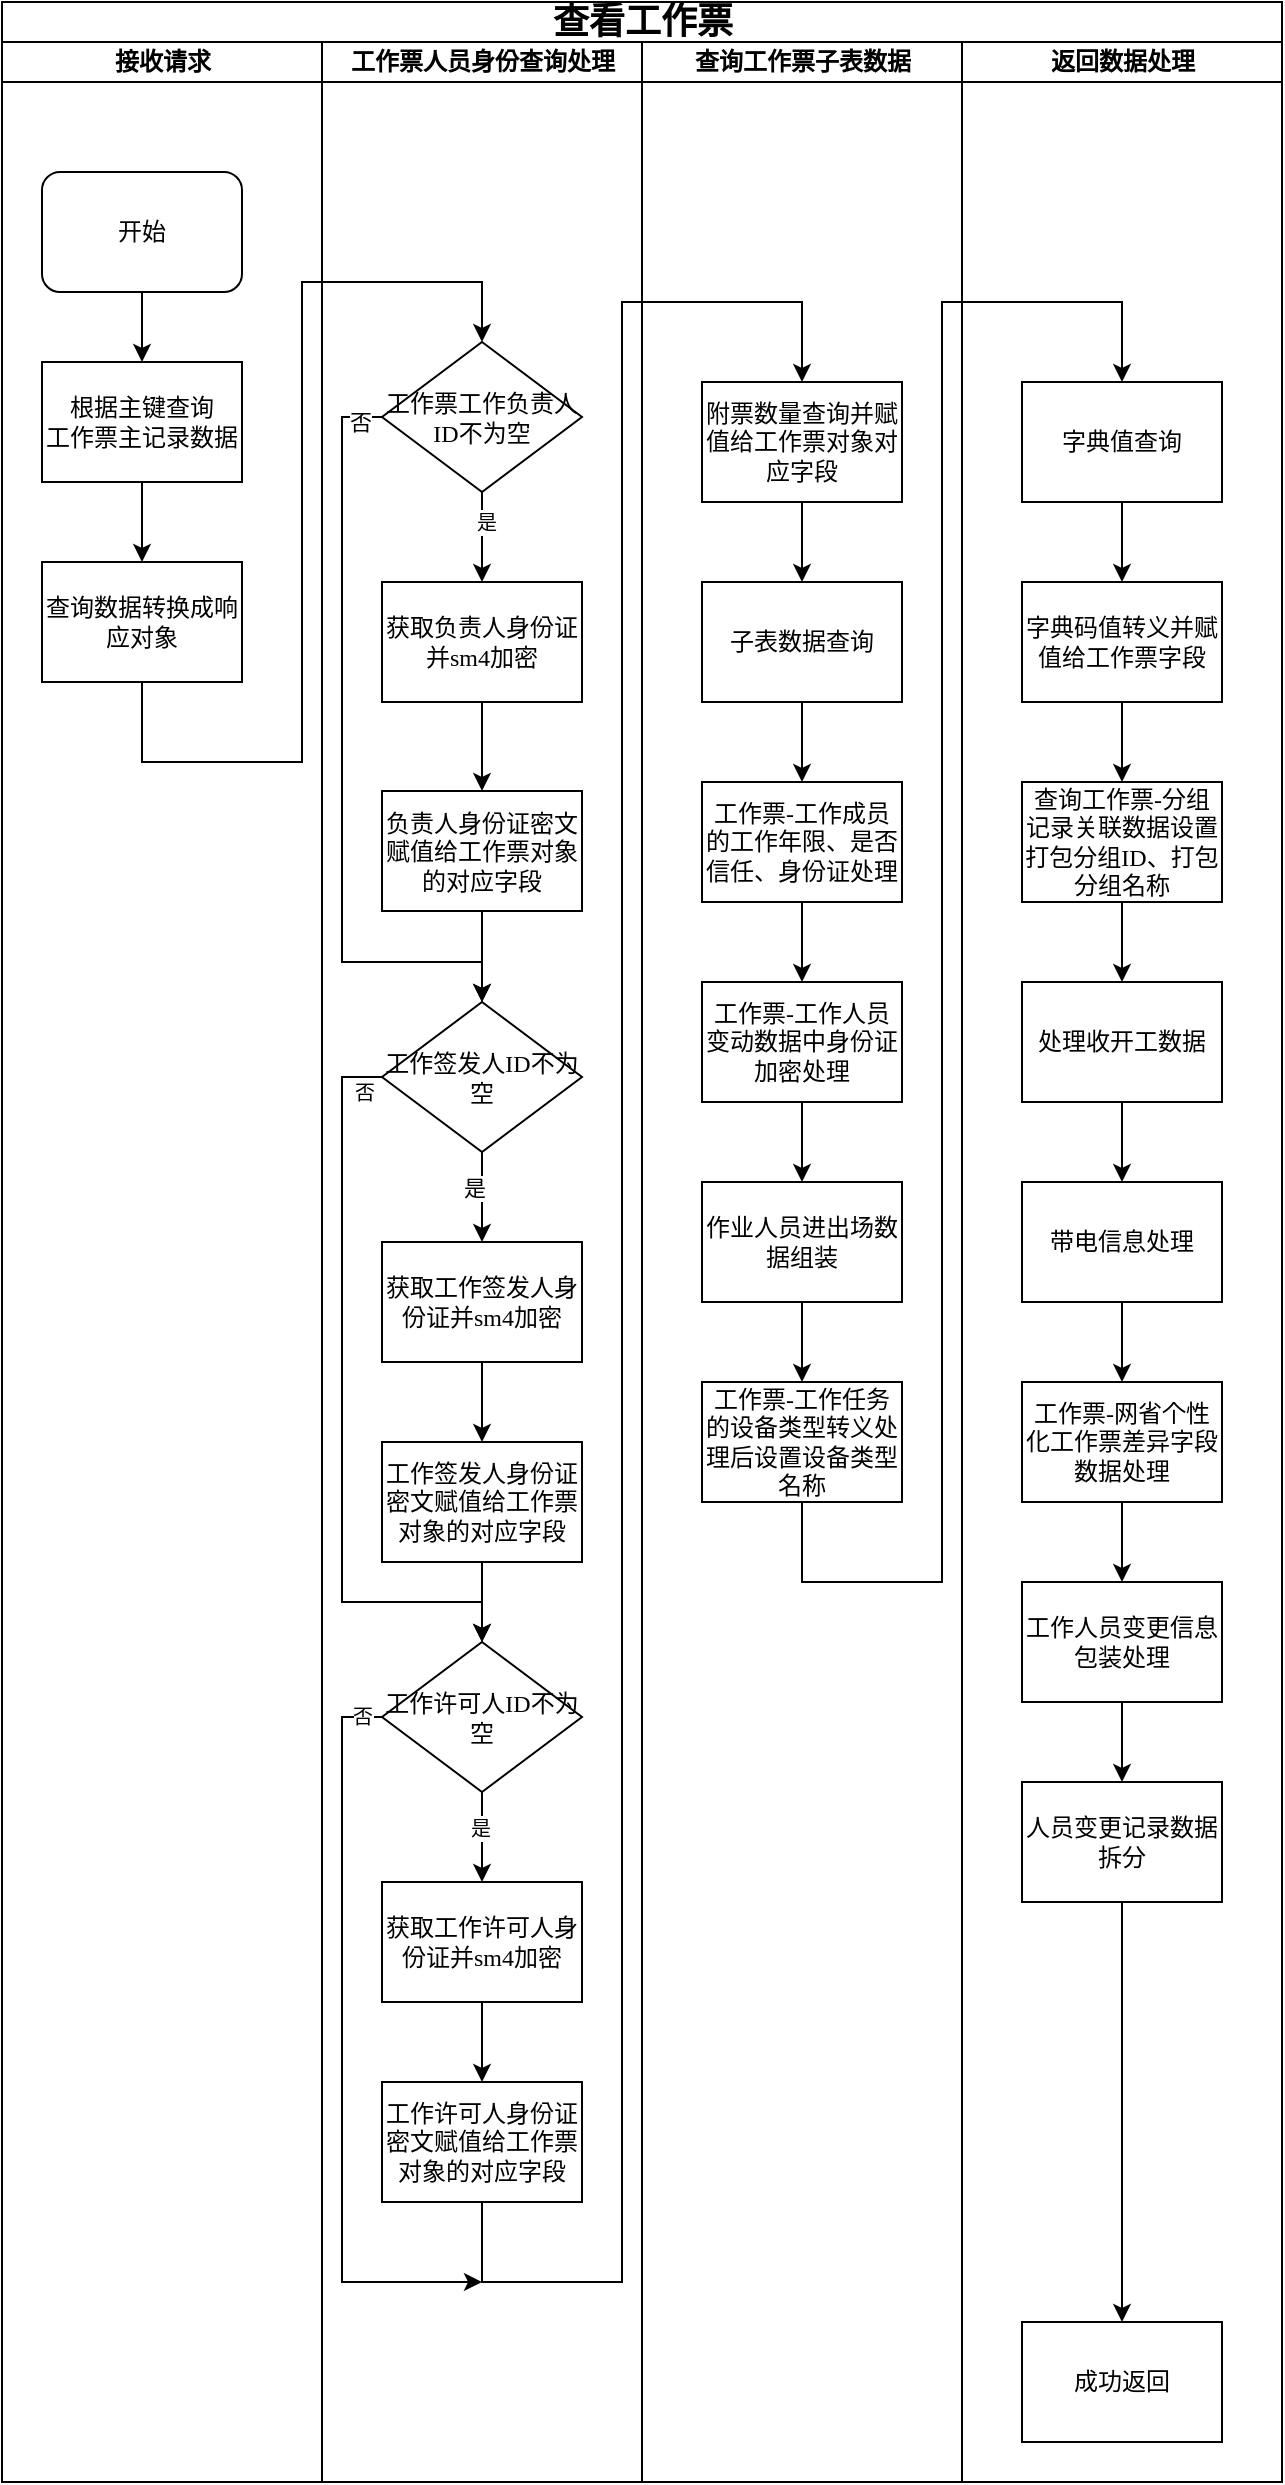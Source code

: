 <mxfile version="26.2.12">
  <diagram name="第 1 页" id="E03upOpKLHZUmihZPrJ2">
    <mxGraphModel dx="1228" dy="661" grid="1" gridSize="10" guides="1" tooltips="1" connect="1" arrows="1" fold="1" page="1" pageScale="1" pageWidth="827" pageHeight="1169" math="0" shadow="0">
      <root>
        <mxCell id="0" />
        <mxCell id="1" parent="0" />
        <mxCell id="Y9LZRN9tJQCiaIKneZ9w-1" value="&lt;font style=&quot;font-size: 18px;&quot;&gt;查看工作票&lt;/font&gt;" style="swimlane;html=1;childLayout=stackLayout;startSize=20;rounded=0;shadow=0;labelBackgroundColor=none;strokeWidth=1;fontFamily=Verdana;fontSize=8;align=center;" vertex="1" parent="1">
          <mxGeometry x="60" y="30" width="640" height="1240" as="geometry" />
        </mxCell>
        <mxCell id="Y9LZRN9tJQCiaIKneZ9w-2" value="接收请求" style="swimlane;html=1;startSize=20;" vertex="1" parent="Y9LZRN9tJQCiaIKneZ9w-1">
          <mxGeometry y="20" width="160" height="1220" as="geometry">
            <mxRectangle y="20" width="40" height="730" as="alternateBounds" />
          </mxGeometry>
        </mxCell>
        <mxCell id="Y9LZRN9tJQCiaIKneZ9w-3" value="&lt;font style=&quot;font-size: 12px;&quot;&gt;开始&lt;/font&gt;" style="rounded=1;whiteSpace=wrap;html=1;shadow=0;labelBackgroundColor=none;strokeWidth=1;fontFamily=Verdana;fontSize=8;align=center;" vertex="1" parent="Y9LZRN9tJQCiaIKneZ9w-2">
          <mxGeometry x="20" y="65" width="100" height="60" as="geometry" />
        </mxCell>
        <mxCell id="Y9LZRN9tJQCiaIKneZ9w-67" style="edgeStyle=orthogonalEdgeStyle;rounded=0;orthogonalLoop=1;jettySize=auto;html=1;exitX=0.5;exitY=1;exitDx=0;exitDy=0;entryX=0.5;entryY=0;entryDx=0;entryDy=0;" edge="1" parent="Y9LZRN9tJQCiaIKneZ9w-2" source="Y9LZRN9tJQCiaIKneZ9w-8" target="Y9LZRN9tJQCiaIKneZ9w-66">
          <mxGeometry relative="1" as="geometry" />
        </mxCell>
        <mxCell id="Y9LZRN9tJQCiaIKneZ9w-8" value="&lt;span style=&quot;font-size: 12px;&quot;&gt;根据主键查询&lt;/span&gt;&lt;div&gt;&lt;span style=&quot;font-size: 12px;&quot;&gt;工作票主记录数据&lt;/span&gt;&lt;/div&gt;" style="whiteSpace=wrap;html=1;fontSize=8;fontFamily=Verdana;rounded=0;shadow=0;labelBackgroundColor=none;strokeWidth=1;" vertex="1" parent="Y9LZRN9tJQCiaIKneZ9w-2">
          <mxGeometry x="20" y="160" width="100" height="60" as="geometry" />
        </mxCell>
        <mxCell id="Y9LZRN9tJQCiaIKneZ9w-28" style="edgeStyle=orthogonalEdgeStyle;rounded=0;orthogonalLoop=1;jettySize=auto;html=1;entryX=0.5;entryY=0;entryDx=0;entryDy=0;exitX=0.5;exitY=1;exitDx=0;exitDy=0;" edge="1" parent="Y9LZRN9tJQCiaIKneZ9w-2" source="Y9LZRN9tJQCiaIKneZ9w-3" target="Y9LZRN9tJQCiaIKneZ9w-8">
          <mxGeometry relative="1" as="geometry">
            <mxPoint x="70" y="220" as="sourcePoint" />
            <mxPoint x="70" y="160" as="targetPoint" />
          </mxGeometry>
        </mxCell>
        <mxCell id="Y9LZRN9tJQCiaIKneZ9w-66" value="&lt;span style=&quot;font-size: 12px;&quot;&gt;查询数据转换成响应对象&lt;/span&gt;" style="whiteSpace=wrap;html=1;fontSize=8;fontFamily=Verdana;rounded=0;shadow=0;labelBackgroundColor=none;strokeWidth=1;" vertex="1" parent="Y9LZRN9tJQCiaIKneZ9w-2">
          <mxGeometry x="20" y="260" width="100" height="60" as="geometry" />
        </mxCell>
        <mxCell id="Y9LZRN9tJQCiaIKneZ9w-4" value="工作票人员身份查询处理" style="swimlane;html=1;startSize=20;" vertex="1" parent="Y9LZRN9tJQCiaIKneZ9w-1">
          <mxGeometry x="160" y="20" width="160" height="1220" as="geometry" />
        </mxCell>
        <mxCell id="Y9LZRN9tJQCiaIKneZ9w-40" style="edgeStyle=orthogonalEdgeStyle;rounded=0;orthogonalLoop=1;jettySize=auto;html=1;exitX=0.5;exitY=1;exitDx=0;exitDy=0;entryX=0.5;entryY=0;entryDx=0;entryDy=0;" edge="1" parent="Y9LZRN9tJQCiaIKneZ9w-4" source="Y9LZRN9tJQCiaIKneZ9w-38" target="Y9LZRN9tJQCiaIKneZ9w-39">
          <mxGeometry relative="1" as="geometry" />
        </mxCell>
        <mxCell id="Y9LZRN9tJQCiaIKneZ9w-43" value="&lt;font style=&quot;font-size: 10px;&quot;&gt;是&lt;/font&gt;" style="edgeLabel;html=1;align=center;verticalAlign=middle;resizable=0;points=[];" vertex="1" connectable="0" parent="Y9LZRN9tJQCiaIKneZ9w-40">
          <mxGeometry x="-0.357" y="2" relative="1" as="geometry">
            <mxPoint as="offset" />
          </mxGeometry>
        </mxCell>
        <mxCell id="Y9LZRN9tJQCiaIKneZ9w-46" style="edgeStyle=orthogonalEdgeStyle;rounded=0;orthogonalLoop=1;jettySize=auto;html=1;exitX=0;exitY=0.5;exitDx=0;exitDy=0;entryX=0.5;entryY=0;entryDx=0;entryDy=0;" edge="1" parent="Y9LZRN9tJQCiaIKneZ9w-4" source="Y9LZRN9tJQCiaIKneZ9w-38" target="Y9LZRN9tJQCiaIKneZ9w-44">
          <mxGeometry relative="1" as="geometry">
            <Array as="points">
              <mxPoint x="10" y="187" />
              <mxPoint x="10" y="460" />
              <mxPoint x="80" y="460" />
            </Array>
          </mxGeometry>
        </mxCell>
        <mxCell id="Y9LZRN9tJQCiaIKneZ9w-47" value="否" style="edgeLabel;html=1;align=center;verticalAlign=middle;resizable=0;points=[];" vertex="1" connectable="0" parent="Y9LZRN9tJQCiaIKneZ9w-46">
          <mxGeometry x="-0.943" y="2" relative="1" as="geometry">
            <mxPoint as="offset" />
          </mxGeometry>
        </mxCell>
        <mxCell id="Y9LZRN9tJQCiaIKneZ9w-38" value="&lt;span style=&quot;font-size: 12px;&quot;&gt;工作票工作负责人ID不为空&lt;/span&gt;" style="rhombus;whiteSpace=wrap;html=1;rounded=0;shadow=0;labelBackgroundColor=none;strokeWidth=1;fontFamily=Verdana;fontSize=8;align=center;" vertex="1" parent="Y9LZRN9tJQCiaIKneZ9w-4">
          <mxGeometry x="30" y="150" width="100" height="75" as="geometry" />
        </mxCell>
        <mxCell id="Y9LZRN9tJQCiaIKneZ9w-42" style="edgeStyle=orthogonalEdgeStyle;rounded=0;orthogonalLoop=1;jettySize=auto;html=1;exitX=0.5;exitY=1;exitDx=0;exitDy=0;entryX=0.5;entryY=0;entryDx=0;entryDy=0;" edge="1" parent="Y9LZRN9tJQCiaIKneZ9w-4" source="Y9LZRN9tJQCiaIKneZ9w-39" target="Y9LZRN9tJQCiaIKneZ9w-41">
          <mxGeometry relative="1" as="geometry" />
        </mxCell>
        <mxCell id="Y9LZRN9tJQCiaIKneZ9w-39" value="&lt;span style=&quot;font-size: 12px;&quot;&gt;获取负责人身份证并sm4加密&lt;/span&gt;" style="whiteSpace=wrap;html=1;fontSize=8;fontFamily=Verdana;rounded=0;shadow=0;labelBackgroundColor=none;strokeWidth=1;" vertex="1" parent="Y9LZRN9tJQCiaIKneZ9w-4">
          <mxGeometry x="30" y="270" width="100" height="60" as="geometry" />
        </mxCell>
        <mxCell id="Y9LZRN9tJQCiaIKneZ9w-45" style="edgeStyle=orthogonalEdgeStyle;rounded=0;orthogonalLoop=1;jettySize=auto;html=1;exitX=0.5;exitY=1;exitDx=0;exitDy=0;" edge="1" parent="Y9LZRN9tJQCiaIKneZ9w-4" source="Y9LZRN9tJQCiaIKneZ9w-41" target="Y9LZRN9tJQCiaIKneZ9w-44">
          <mxGeometry relative="1" as="geometry" />
        </mxCell>
        <mxCell id="Y9LZRN9tJQCiaIKneZ9w-41" value="&lt;span style=&quot;font-size: 12px;&quot;&gt;负责人身份证密文赋值给工作票对象的对应字段&lt;/span&gt;" style="whiteSpace=wrap;html=1;fontSize=8;fontFamily=Verdana;rounded=0;shadow=0;labelBackgroundColor=none;strokeWidth=1;" vertex="1" parent="Y9LZRN9tJQCiaIKneZ9w-4">
          <mxGeometry x="30" y="374.5" width="100" height="60" as="geometry" />
        </mxCell>
        <mxCell id="Y9LZRN9tJQCiaIKneZ9w-49" style="edgeStyle=orthogonalEdgeStyle;rounded=0;orthogonalLoop=1;jettySize=auto;html=1;exitX=0.5;exitY=1;exitDx=0;exitDy=0;entryX=0.5;entryY=0;entryDx=0;entryDy=0;" edge="1" parent="Y9LZRN9tJQCiaIKneZ9w-4" source="Y9LZRN9tJQCiaIKneZ9w-44" target="Y9LZRN9tJQCiaIKneZ9w-48">
          <mxGeometry relative="1" as="geometry" />
        </mxCell>
        <mxCell id="Y9LZRN9tJQCiaIKneZ9w-50" value="是" style="edgeLabel;html=1;align=center;verticalAlign=middle;resizable=0;points=[];" vertex="1" connectable="0" parent="Y9LZRN9tJQCiaIKneZ9w-49">
          <mxGeometry x="-0.205" y="-4" relative="1" as="geometry">
            <mxPoint as="offset" />
          </mxGeometry>
        </mxCell>
        <mxCell id="Y9LZRN9tJQCiaIKneZ9w-60" style="edgeStyle=orthogonalEdgeStyle;rounded=0;orthogonalLoop=1;jettySize=auto;html=1;exitX=0;exitY=0.5;exitDx=0;exitDy=0;entryX=0.5;entryY=0;entryDx=0;entryDy=0;" edge="1" parent="Y9LZRN9tJQCiaIKneZ9w-4" source="Y9LZRN9tJQCiaIKneZ9w-44" target="Y9LZRN9tJQCiaIKneZ9w-54">
          <mxGeometry relative="1" as="geometry">
            <Array as="points">
              <mxPoint x="10" y="517" />
              <mxPoint x="10" y="780" />
              <mxPoint x="80" y="780" />
            </Array>
          </mxGeometry>
        </mxCell>
        <mxCell id="Y9LZRN9tJQCiaIKneZ9w-61" value="&lt;font style=&quot;font-size: 10px;&quot;&gt;否&lt;/font&gt;" style="edgeLabel;html=1;align=center;verticalAlign=middle;resizable=0;points=[];" vertex="1" connectable="0" parent="Y9LZRN9tJQCiaIKneZ9w-60">
          <mxGeometry x="-0.948" y="-1" relative="1" as="geometry">
            <mxPoint y="8" as="offset" />
          </mxGeometry>
        </mxCell>
        <mxCell id="Y9LZRN9tJQCiaIKneZ9w-44" value="&lt;span style=&quot;font-size: 12px;&quot;&gt;工作签发人ID不为空&lt;/span&gt;" style="rhombus;whiteSpace=wrap;html=1;rounded=0;shadow=0;labelBackgroundColor=none;strokeWidth=1;fontFamily=Verdana;fontSize=8;align=center;" vertex="1" parent="Y9LZRN9tJQCiaIKneZ9w-4">
          <mxGeometry x="30" y="480" width="100" height="75" as="geometry" />
        </mxCell>
        <mxCell id="Y9LZRN9tJQCiaIKneZ9w-52" style="edgeStyle=orthogonalEdgeStyle;rounded=0;orthogonalLoop=1;jettySize=auto;html=1;exitX=0.5;exitY=1;exitDx=0;exitDy=0;" edge="1" parent="Y9LZRN9tJQCiaIKneZ9w-4" source="Y9LZRN9tJQCiaIKneZ9w-48" target="Y9LZRN9tJQCiaIKneZ9w-51">
          <mxGeometry relative="1" as="geometry" />
        </mxCell>
        <mxCell id="Y9LZRN9tJQCiaIKneZ9w-48" value="&lt;span style=&quot;font-size: 12px;&quot;&gt;获取工作签发人身份证并sm4加密&lt;/span&gt;" style="whiteSpace=wrap;html=1;fontSize=8;fontFamily=Verdana;rounded=0;shadow=0;labelBackgroundColor=none;strokeWidth=1;" vertex="1" parent="Y9LZRN9tJQCiaIKneZ9w-4">
          <mxGeometry x="30" y="600" width="100" height="60" as="geometry" />
        </mxCell>
        <mxCell id="Y9LZRN9tJQCiaIKneZ9w-57" style="edgeStyle=orthogonalEdgeStyle;rounded=0;orthogonalLoop=1;jettySize=auto;html=1;exitX=0.5;exitY=1;exitDx=0;exitDy=0;" edge="1" parent="Y9LZRN9tJQCiaIKneZ9w-4" source="Y9LZRN9tJQCiaIKneZ9w-51" target="Y9LZRN9tJQCiaIKneZ9w-54">
          <mxGeometry relative="1" as="geometry" />
        </mxCell>
        <mxCell id="Y9LZRN9tJQCiaIKneZ9w-51" value="&lt;span style=&quot;font-size: 12px;&quot;&gt;工作签发人身份证密文赋值给工作票对象的对应字段&lt;/span&gt;" style="whiteSpace=wrap;html=1;fontSize=8;fontFamily=Verdana;rounded=0;shadow=0;labelBackgroundColor=none;strokeWidth=1;" vertex="1" parent="Y9LZRN9tJQCiaIKneZ9w-4">
          <mxGeometry x="30" y="700" width="100" height="60" as="geometry" />
        </mxCell>
        <mxCell id="Y9LZRN9tJQCiaIKneZ9w-58" style="edgeStyle=orthogonalEdgeStyle;rounded=0;orthogonalLoop=1;jettySize=auto;html=1;exitX=0.5;exitY=1;exitDx=0;exitDy=0;entryX=0.5;entryY=0;entryDx=0;entryDy=0;" edge="1" parent="Y9LZRN9tJQCiaIKneZ9w-4" source="Y9LZRN9tJQCiaIKneZ9w-54" target="Y9LZRN9tJQCiaIKneZ9w-55">
          <mxGeometry relative="1" as="geometry" />
        </mxCell>
        <mxCell id="Y9LZRN9tJQCiaIKneZ9w-62" value="&lt;font style=&quot;font-size: 10px;&quot;&gt;是&lt;/font&gt;" style="edgeLabel;html=1;align=center;verticalAlign=middle;resizable=0;points=[];" vertex="1" connectable="0" parent="Y9LZRN9tJQCiaIKneZ9w-58">
          <mxGeometry x="-0.22" y="-1" relative="1" as="geometry">
            <mxPoint as="offset" />
          </mxGeometry>
        </mxCell>
        <mxCell id="Y9LZRN9tJQCiaIKneZ9w-64" style="edgeStyle=orthogonalEdgeStyle;rounded=0;orthogonalLoop=1;jettySize=auto;html=1;exitX=0;exitY=0.5;exitDx=0;exitDy=0;" edge="1" parent="Y9LZRN9tJQCiaIKneZ9w-4" source="Y9LZRN9tJQCiaIKneZ9w-54">
          <mxGeometry relative="1" as="geometry">
            <mxPoint x="80" y="1120" as="targetPoint" />
            <Array as="points">
              <mxPoint x="10" y="838" />
              <mxPoint x="10" y="1120" />
            </Array>
          </mxGeometry>
        </mxCell>
        <mxCell id="Y9LZRN9tJQCiaIKneZ9w-89" value="&lt;font style=&quot;font-size: 10px;&quot;&gt;否&lt;/font&gt;" style="edgeLabel;html=1;align=center;verticalAlign=middle;resizable=0;points=[];" vertex="1" connectable="0" parent="Y9LZRN9tJQCiaIKneZ9w-64">
          <mxGeometry x="-0.943" y="-1" relative="1" as="geometry">
            <mxPoint as="offset" />
          </mxGeometry>
        </mxCell>
        <mxCell id="Y9LZRN9tJQCiaIKneZ9w-54" value="&lt;span style=&quot;font-size: 12px;&quot;&gt;工作许可人ID不为空&lt;/span&gt;" style="rhombus;whiteSpace=wrap;html=1;rounded=0;shadow=0;labelBackgroundColor=none;strokeWidth=1;fontFamily=Verdana;fontSize=8;align=center;" vertex="1" parent="Y9LZRN9tJQCiaIKneZ9w-4">
          <mxGeometry x="30" y="800" width="100" height="75" as="geometry" />
        </mxCell>
        <mxCell id="Y9LZRN9tJQCiaIKneZ9w-59" style="edgeStyle=orthogonalEdgeStyle;rounded=0;orthogonalLoop=1;jettySize=auto;html=1;exitX=0.5;exitY=1;exitDx=0;exitDy=0;entryX=0.5;entryY=0;entryDx=0;entryDy=0;" edge="1" parent="Y9LZRN9tJQCiaIKneZ9w-4" source="Y9LZRN9tJQCiaIKneZ9w-55" target="Y9LZRN9tJQCiaIKneZ9w-56">
          <mxGeometry relative="1" as="geometry" />
        </mxCell>
        <mxCell id="Y9LZRN9tJQCiaIKneZ9w-55" value="&lt;span style=&quot;font-size: 12px;&quot;&gt;获取工作许可人身份证并sm4加密&lt;/span&gt;" style="whiteSpace=wrap;html=1;fontSize=8;fontFamily=Verdana;rounded=0;shadow=0;labelBackgroundColor=none;strokeWidth=1;" vertex="1" parent="Y9LZRN9tJQCiaIKneZ9w-4">
          <mxGeometry x="30" y="920" width="100" height="60" as="geometry" />
        </mxCell>
        <mxCell id="Y9LZRN9tJQCiaIKneZ9w-56" value="&lt;span style=&quot;font-size: 12px;&quot;&gt;工作许可人身份证&lt;/span&gt;&lt;span style=&quot;font-size: 12px;&quot;&gt;密文赋值给工作票对象的对应字段&lt;/span&gt;" style="whiteSpace=wrap;html=1;fontSize=8;fontFamily=Verdana;rounded=0;shadow=0;labelBackgroundColor=none;strokeWidth=1;" vertex="1" parent="Y9LZRN9tJQCiaIKneZ9w-4">
          <mxGeometry x="30" y="1020" width="100" height="60" as="geometry" />
        </mxCell>
        <mxCell id="Y9LZRN9tJQCiaIKneZ9w-9" value="查询工作票子表数据" style="swimlane;html=1;startSize=20;" vertex="1" parent="Y9LZRN9tJQCiaIKneZ9w-1">
          <mxGeometry x="320" y="20" width="160" height="1220" as="geometry" />
        </mxCell>
        <mxCell id="Y9LZRN9tJQCiaIKneZ9w-10" style="edgeStyle=orthogonalEdgeStyle;rounded=0;orthogonalLoop=1;jettySize=auto;html=1;exitX=0.5;exitY=1;exitDx=0;exitDy=0;entryX=0.5;entryY=0;entryDx=0;entryDy=0;" edge="1" parent="Y9LZRN9tJQCiaIKneZ9w-9">
          <mxGeometry relative="1" as="geometry">
            <mxPoint x="80" y="317.5" as="sourcePoint" />
          </mxGeometry>
        </mxCell>
        <mxCell id="Y9LZRN9tJQCiaIKneZ9w-11" style="edgeStyle=orthogonalEdgeStyle;rounded=0;orthogonalLoop=1;jettySize=auto;html=1;exitX=0.5;exitY=1;exitDx=0;exitDy=0;entryX=0.5;entryY=0;entryDx=0;entryDy=0;" edge="1" parent="Y9LZRN9tJQCiaIKneZ9w-9">
          <mxGeometry relative="1" as="geometry">
            <mxPoint x="80" y="420" as="sourcePoint" />
          </mxGeometry>
        </mxCell>
        <mxCell id="Y9LZRN9tJQCiaIKneZ9w-12" style="edgeStyle=orthogonalEdgeStyle;rounded=0;orthogonalLoop=1;jettySize=auto;html=1;exitX=0.5;exitY=1;exitDx=0;exitDy=0;entryX=0.5;entryY=0;entryDx=0;entryDy=0;" edge="1" parent="Y9LZRN9tJQCiaIKneZ9w-9">
          <mxGeometry relative="1" as="geometry">
            <mxPoint x="80" y="520" as="sourcePoint" />
          </mxGeometry>
        </mxCell>
        <mxCell id="Y9LZRN9tJQCiaIKneZ9w-13" style="edgeStyle=orthogonalEdgeStyle;rounded=0;orthogonalLoop=1;jettySize=auto;html=1;exitX=0.5;exitY=1;exitDx=0;exitDy=0;entryX=0.5;entryY=0;entryDx=0;entryDy=0;" edge="1" parent="Y9LZRN9tJQCiaIKneZ9w-9" source="Y9LZRN9tJQCiaIKneZ9w-14" target="Y9LZRN9tJQCiaIKneZ9w-16">
          <mxGeometry relative="1" as="geometry" />
        </mxCell>
        <mxCell id="Y9LZRN9tJQCiaIKneZ9w-14" value="&lt;span style=&quot;font-size: 12px;&quot;&gt;附票数量查询并赋值给工作票对象对应字段&lt;/span&gt;" style="whiteSpace=wrap;html=1;fontSize=8;fontFamily=Verdana;rounded=0;shadow=0;labelBackgroundColor=none;strokeWidth=1;" vertex="1" parent="Y9LZRN9tJQCiaIKneZ9w-9">
          <mxGeometry x="30" y="170" width="100" height="60" as="geometry" />
        </mxCell>
        <mxCell id="Y9LZRN9tJQCiaIKneZ9w-15" style="edgeStyle=orthogonalEdgeStyle;rounded=0;orthogonalLoop=1;jettySize=auto;html=1;exitX=0.5;exitY=1;exitDx=0;exitDy=0;entryX=0.5;entryY=0;entryDx=0;entryDy=0;" edge="1" parent="Y9LZRN9tJQCiaIKneZ9w-9" source="Y9LZRN9tJQCiaIKneZ9w-16" target="Y9LZRN9tJQCiaIKneZ9w-17">
          <mxGeometry relative="1" as="geometry" />
        </mxCell>
        <mxCell id="Y9LZRN9tJQCiaIKneZ9w-16" value="&lt;span style=&quot;font-size: 12px;&quot;&gt;子表数据查询&lt;/span&gt;" style="whiteSpace=wrap;html=1;fontSize=8;fontFamily=Verdana;rounded=0;shadow=0;labelBackgroundColor=none;strokeWidth=1;" vertex="1" parent="Y9LZRN9tJQCiaIKneZ9w-9">
          <mxGeometry x="30" y="270" width="100" height="60" as="geometry" />
        </mxCell>
        <mxCell id="Y9LZRN9tJQCiaIKneZ9w-70" style="edgeStyle=orthogonalEdgeStyle;rounded=0;orthogonalLoop=1;jettySize=auto;html=1;exitX=0.5;exitY=1;exitDx=0;exitDy=0;entryX=0.5;entryY=0;entryDx=0;entryDy=0;" edge="1" parent="Y9LZRN9tJQCiaIKneZ9w-9" source="Y9LZRN9tJQCiaIKneZ9w-17" target="Y9LZRN9tJQCiaIKneZ9w-18">
          <mxGeometry relative="1" as="geometry" />
        </mxCell>
        <mxCell id="Y9LZRN9tJQCiaIKneZ9w-17" value="&lt;span style=&quot;font-size: 12px;&quot;&gt;工作票-工作成员的工作年限、是否信任、身份证处理&lt;/span&gt;" style="whiteSpace=wrap;html=1;fontSize=8;fontFamily=Verdana;rounded=0;shadow=0;labelBackgroundColor=none;strokeWidth=1;" vertex="1" parent="Y9LZRN9tJQCiaIKneZ9w-9">
          <mxGeometry x="30" y="370" width="100" height="60" as="geometry" />
        </mxCell>
        <mxCell id="Y9LZRN9tJQCiaIKneZ9w-71" style="edgeStyle=orthogonalEdgeStyle;rounded=0;orthogonalLoop=1;jettySize=auto;html=1;exitX=0.5;exitY=1;exitDx=0;exitDy=0;entryX=0.5;entryY=0;entryDx=0;entryDy=0;" edge="1" parent="Y9LZRN9tJQCiaIKneZ9w-9" source="Y9LZRN9tJQCiaIKneZ9w-18" target="Y9LZRN9tJQCiaIKneZ9w-69">
          <mxGeometry relative="1" as="geometry" />
        </mxCell>
        <mxCell id="Y9LZRN9tJQCiaIKneZ9w-18" value="&lt;span style=&quot;font-size: 12px;&quot;&gt;工作票-工作人员变动数据中身份证加密处理&lt;/span&gt;" style="whiteSpace=wrap;html=1;fontSize=8;fontFamily=Verdana;rounded=0;shadow=0;labelBackgroundColor=none;strokeWidth=1;" vertex="1" parent="Y9LZRN9tJQCiaIKneZ9w-9">
          <mxGeometry x="30" y="470" width="100" height="60" as="geometry" />
        </mxCell>
        <mxCell id="Y9LZRN9tJQCiaIKneZ9w-73" style="edgeStyle=orthogonalEdgeStyle;rounded=0;orthogonalLoop=1;jettySize=auto;html=1;exitX=0.5;exitY=1;exitDx=0;exitDy=0;entryX=0.5;entryY=0;entryDx=0;entryDy=0;" edge="1" parent="Y9LZRN9tJQCiaIKneZ9w-9" source="Y9LZRN9tJQCiaIKneZ9w-69" target="Y9LZRN9tJQCiaIKneZ9w-72">
          <mxGeometry relative="1" as="geometry" />
        </mxCell>
        <mxCell id="Y9LZRN9tJQCiaIKneZ9w-69" value="&lt;span style=&quot;font-size: 12px;&quot;&gt;作业人员进出场数据组装&lt;/span&gt;" style="whiteSpace=wrap;html=1;fontSize=8;fontFamily=Verdana;rounded=0;shadow=0;labelBackgroundColor=none;strokeWidth=1;" vertex="1" parent="Y9LZRN9tJQCiaIKneZ9w-9">
          <mxGeometry x="30" y="570" width="100" height="60" as="geometry" />
        </mxCell>
        <mxCell id="Y9LZRN9tJQCiaIKneZ9w-72" value="&lt;span style=&quot;font-size: 12px;&quot;&gt;工作票-工作任务的设备类型转义处理后设置设备类型名称&lt;/span&gt;" style="whiteSpace=wrap;html=1;fontSize=8;fontFamily=Verdana;rounded=0;shadow=0;labelBackgroundColor=none;strokeWidth=1;" vertex="1" parent="Y9LZRN9tJQCiaIKneZ9w-9">
          <mxGeometry x="30" y="670" width="100" height="60" as="geometry" />
        </mxCell>
        <mxCell id="Y9LZRN9tJQCiaIKneZ9w-20" value="返回数据处理" style="swimlane;html=1;startSize=20;" vertex="1" parent="Y9LZRN9tJQCiaIKneZ9w-1">
          <mxGeometry x="480" y="20" width="160" height="1220" as="geometry" />
        </mxCell>
        <mxCell id="Y9LZRN9tJQCiaIKneZ9w-21" style="edgeStyle=orthogonalEdgeStyle;rounded=0;orthogonalLoop=1;jettySize=auto;html=1;exitX=0.5;exitY=1;exitDx=0;exitDy=0;entryX=0.5;entryY=0;entryDx=0;entryDy=0;" edge="1" parent="Y9LZRN9tJQCiaIKneZ9w-20" source="Y9LZRN9tJQCiaIKneZ9w-22" target="Y9LZRN9tJQCiaIKneZ9w-23">
          <mxGeometry relative="1" as="geometry" />
        </mxCell>
        <mxCell id="Y9LZRN9tJQCiaIKneZ9w-22" value="&lt;span style=&quot;font-size: 12px;&quot;&gt;字典值查询&lt;/span&gt;" style="whiteSpace=wrap;html=1;fontSize=8;fontFamily=Verdana;rounded=0;shadow=0;labelBackgroundColor=none;strokeWidth=1;" vertex="1" parent="Y9LZRN9tJQCiaIKneZ9w-20">
          <mxGeometry x="30" y="170" width="100" height="60" as="geometry" />
        </mxCell>
        <mxCell id="Y9LZRN9tJQCiaIKneZ9w-75" style="edgeStyle=orthogonalEdgeStyle;rounded=0;orthogonalLoop=1;jettySize=auto;html=1;exitX=0.5;exitY=1;exitDx=0;exitDy=0;entryX=0.5;entryY=0;entryDx=0;entryDy=0;" edge="1" parent="Y9LZRN9tJQCiaIKneZ9w-20" source="Y9LZRN9tJQCiaIKneZ9w-23" target="Y9LZRN9tJQCiaIKneZ9w-74">
          <mxGeometry relative="1" as="geometry" />
        </mxCell>
        <mxCell id="Y9LZRN9tJQCiaIKneZ9w-23" value="&lt;span style=&quot;font-size: 12px;&quot;&gt;字典码值转义并赋值给工作票字段&lt;/span&gt;" style="whiteSpace=wrap;html=1;fontSize=8;fontFamily=Verdana;rounded=0;shadow=0;labelBackgroundColor=none;strokeWidth=1;" vertex="1" parent="Y9LZRN9tJQCiaIKneZ9w-20">
          <mxGeometry x="30" y="270" width="100" height="60" as="geometry" />
        </mxCell>
        <mxCell id="Y9LZRN9tJQCiaIKneZ9w-77" style="edgeStyle=orthogonalEdgeStyle;rounded=0;orthogonalLoop=1;jettySize=auto;html=1;exitX=0.5;exitY=1;exitDx=0;exitDy=0;entryX=0.5;entryY=0;entryDx=0;entryDy=0;" edge="1" parent="Y9LZRN9tJQCiaIKneZ9w-20" source="Y9LZRN9tJQCiaIKneZ9w-74" target="Y9LZRN9tJQCiaIKneZ9w-76">
          <mxGeometry relative="1" as="geometry" />
        </mxCell>
        <mxCell id="Y9LZRN9tJQCiaIKneZ9w-74" value="&lt;span style=&quot;font-size: 12px;&quot;&gt;查询工作票-分组记录关联数据设置打包分组ID、打包分组名称&lt;/span&gt;" style="whiteSpace=wrap;html=1;fontSize=8;fontFamily=Verdana;rounded=0;shadow=0;labelBackgroundColor=none;strokeWidth=1;" vertex="1" parent="Y9LZRN9tJQCiaIKneZ9w-20">
          <mxGeometry x="30" y="370" width="100" height="60" as="geometry" />
        </mxCell>
        <mxCell id="Y9LZRN9tJQCiaIKneZ9w-79" style="edgeStyle=orthogonalEdgeStyle;rounded=0;orthogonalLoop=1;jettySize=auto;html=1;exitX=0.5;exitY=1;exitDx=0;exitDy=0;entryX=0.5;entryY=0;entryDx=0;entryDy=0;" edge="1" parent="Y9LZRN9tJQCiaIKneZ9w-20" source="Y9LZRN9tJQCiaIKneZ9w-76" target="Y9LZRN9tJQCiaIKneZ9w-78">
          <mxGeometry relative="1" as="geometry" />
        </mxCell>
        <mxCell id="Y9LZRN9tJQCiaIKneZ9w-76" value="&lt;span style=&quot;font-size: 12px;&quot;&gt;处理收开工数据&lt;/span&gt;" style="whiteSpace=wrap;html=1;fontSize=8;fontFamily=Verdana;rounded=0;shadow=0;labelBackgroundColor=none;strokeWidth=1;" vertex="1" parent="Y9LZRN9tJQCiaIKneZ9w-20">
          <mxGeometry x="30" y="470" width="100" height="60" as="geometry" />
        </mxCell>
        <mxCell id="Y9LZRN9tJQCiaIKneZ9w-81" style="edgeStyle=orthogonalEdgeStyle;rounded=0;orthogonalLoop=1;jettySize=auto;html=1;exitX=0.5;exitY=1;exitDx=0;exitDy=0;" edge="1" parent="Y9LZRN9tJQCiaIKneZ9w-20" source="Y9LZRN9tJQCiaIKneZ9w-78" target="Y9LZRN9tJQCiaIKneZ9w-80">
          <mxGeometry relative="1" as="geometry" />
        </mxCell>
        <mxCell id="Y9LZRN9tJQCiaIKneZ9w-78" value="&lt;span style=&quot;font-size: 12px;&quot;&gt;带电信息处理&lt;/span&gt;" style="whiteSpace=wrap;html=1;fontSize=8;fontFamily=Verdana;rounded=0;shadow=0;labelBackgroundColor=none;strokeWidth=1;" vertex="1" parent="Y9LZRN9tJQCiaIKneZ9w-20">
          <mxGeometry x="30" y="570" width="100" height="60" as="geometry" />
        </mxCell>
        <mxCell id="Y9LZRN9tJQCiaIKneZ9w-83" style="edgeStyle=orthogonalEdgeStyle;rounded=0;orthogonalLoop=1;jettySize=auto;html=1;exitX=0.5;exitY=1;exitDx=0;exitDy=0;entryX=0.5;entryY=0;entryDx=0;entryDy=0;" edge="1" parent="Y9LZRN9tJQCiaIKneZ9w-20" source="Y9LZRN9tJQCiaIKneZ9w-80" target="Y9LZRN9tJQCiaIKneZ9w-82">
          <mxGeometry relative="1" as="geometry" />
        </mxCell>
        <mxCell id="Y9LZRN9tJQCiaIKneZ9w-80" value="&lt;span style=&quot;font-size: 12px;&quot;&gt;工作票-网省个性化工作票差异字段数据处理&lt;/span&gt;" style="whiteSpace=wrap;html=1;fontSize=8;fontFamily=Verdana;rounded=0;shadow=0;labelBackgroundColor=none;strokeWidth=1;" vertex="1" parent="Y9LZRN9tJQCiaIKneZ9w-20">
          <mxGeometry x="30" y="670" width="100" height="60" as="geometry" />
        </mxCell>
        <mxCell id="Y9LZRN9tJQCiaIKneZ9w-85" style="edgeStyle=orthogonalEdgeStyle;rounded=0;orthogonalLoop=1;jettySize=auto;html=1;exitX=0.5;exitY=1;exitDx=0;exitDy=0;entryX=0.5;entryY=0;entryDx=0;entryDy=0;" edge="1" parent="Y9LZRN9tJQCiaIKneZ9w-20" source="Y9LZRN9tJQCiaIKneZ9w-82" target="Y9LZRN9tJQCiaIKneZ9w-84">
          <mxGeometry relative="1" as="geometry" />
        </mxCell>
        <mxCell id="Y9LZRN9tJQCiaIKneZ9w-82" value="&lt;span style=&quot;font-size: 12px;&quot;&gt;工作人员变更信息包装处理&lt;/span&gt;" style="whiteSpace=wrap;html=1;fontSize=8;fontFamily=Verdana;rounded=0;shadow=0;labelBackgroundColor=none;strokeWidth=1;" vertex="1" parent="Y9LZRN9tJQCiaIKneZ9w-20">
          <mxGeometry x="30" y="770" width="100" height="60" as="geometry" />
        </mxCell>
        <mxCell id="Y9LZRN9tJQCiaIKneZ9w-88" style="edgeStyle=orthogonalEdgeStyle;rounded=0;orthogonalLoop=1;jettySize=auto;html=1;exitX=0.5;exitY=1;exitDx=0;exitDy=0;entryX=0.5;entryY=0;entryDx=0;entryDy=0;" edge="1" parent="Y9LZRN9tJQCiaIKneZ9w-20" source="Y9LZRN9tJQCiaIKneZ9w-84" target="Y9LZRN9tJQCiaIKneZ9w-87">
          <mxGeometry relative="1" as="geometry" />
        </mxCell>
        <mxCell id="Y9LZRN9tJQCiaIKneZ9w-84" value="&lt;span style=&quot;font-size: 12px;&quot;&gt;人员变更记录数据拆分&lt;/span&gt;" style="whiteSpace=wrap;html=1;fontSize=8;fontFamily=Verdana;rounded=0;shadow=0;labelBackgroundColor=none;strokeWidth=1;" vertex="1" parent="Y9LZRN9tJQCiaIKneZ9w-20">
          <mxGeometry x="30" y="870" width="100" height="60" as="geometry" />
        </mxCell>
        <mxCell id="Y9LZRN9tJQCiaIKneZ9w-87" value="&lt;span style=&quot;font-size: 12px;&quot;&gt;成功返回&lt;/span&gt;" style="whiteSpace=wrap;html=1;fontSize=8;fontFamily=Verdana;rounded=0;shadow=0;labelBackgroundColor=none;strokeWidth=1;" vertex="1" parent="Y9LZRN9tJQCiaIKneZ9w-20">
          <mxGeometry x="30" y="1140" width="100" height="60" as="geometry" />
        </mxCell>
        <mxCell id="Y9LZRN9tJQCiaIKneZ9w-29" style="edgeStyle=orthogonalEdgeStyle;rounded=0;orthogonalLoop=1;jettySize=auto;html=1;entryX=0.5;entryY=0;entryDx=0;entryDy=0;exitX=0.5;exitY=1;exitDx=0;exitDy=0;" edge="1" parent="Y9LZRN9tJQCiaIKneZ9w-1" source="Y9LZRN9tJQCiaIKneZ9w-72" target="Y9LZRN9tJQCiaIKneZ9w-22">
          <mxGeometry relative="1" as="geometry">
            <Array as="points">
              <mxPoint x="400" y="790" />
              <mxPoint x="470" y="790" />
              <mxPoint x="470" y="150" />
              <mxPoint x="560" y="150" />
            </Array>
            <mxPoint x="400" y="760" as="sourcePoint" />
          </mxGeometry>
        </mxCell>
        <mxCell id="Y9LZRN9tJQCiaIKneZ9w-53" style="edgeStyle=orthogonalEdgeStyle;rounded=0;orthogonalLoop=1;jettySize=auto;html=1;exitX=0.5;exitY=1;exitDx=0;exitDy=0;entryX=0.5;entryY=0;entryDx=0;entryDy=0;" edge="1" parent="Y9LZRN9tJQCiaIKneZ9w-1" source="Y9LZRN9tJQCiaIKneZ9w-66" target="Y9LZRN9tJQCiaIKneZ9w-38">
          <mxGeometry relative="1" as="geometry">
            <Array as="points">
              <mxPoint x="70" y="380" />
              <mxPoint x="150" y="380" />
              <mxPoint x="150" y="140" />
              <mxPoint x="240" y="140" />
            </Array>
          </mxGeometry>
        </mxCell>
        <mxCell id="Y9LZRN9tJQCiaIKneZ9w-63" style="edgeStyle=orthogonalEdgeStyle;rounded=0;orthogonalLoop=1;jettySize=auto;html=1;exitX=0.5;exitY=1;exitDx=0;exitDy=0;entryX=0.5;entryY=0;entryDx=0;entryDy=0;" edge="1" parent="Y9LZRN9tJQCiaIKneZ9w-1" source="Y9LZRN9tJQCiaIKneZ9w-56" target="Y9LZRN9tJQCiaIKneZ9w-14">
          <mxGeometry relative="1" as="geometry">
            <Array as="points">
              <mxPoint x="240" y="1140" />
              <mxPoint x="310" y="1140" />
              <mxPoint x="310" y="150" />
              <mxPoint x="400" y="150" />
            </Array>
          </mxGeometry>
        </mxCell>
      </root>
    </mxGraphModel>
  </diagram>
</mxfile>
